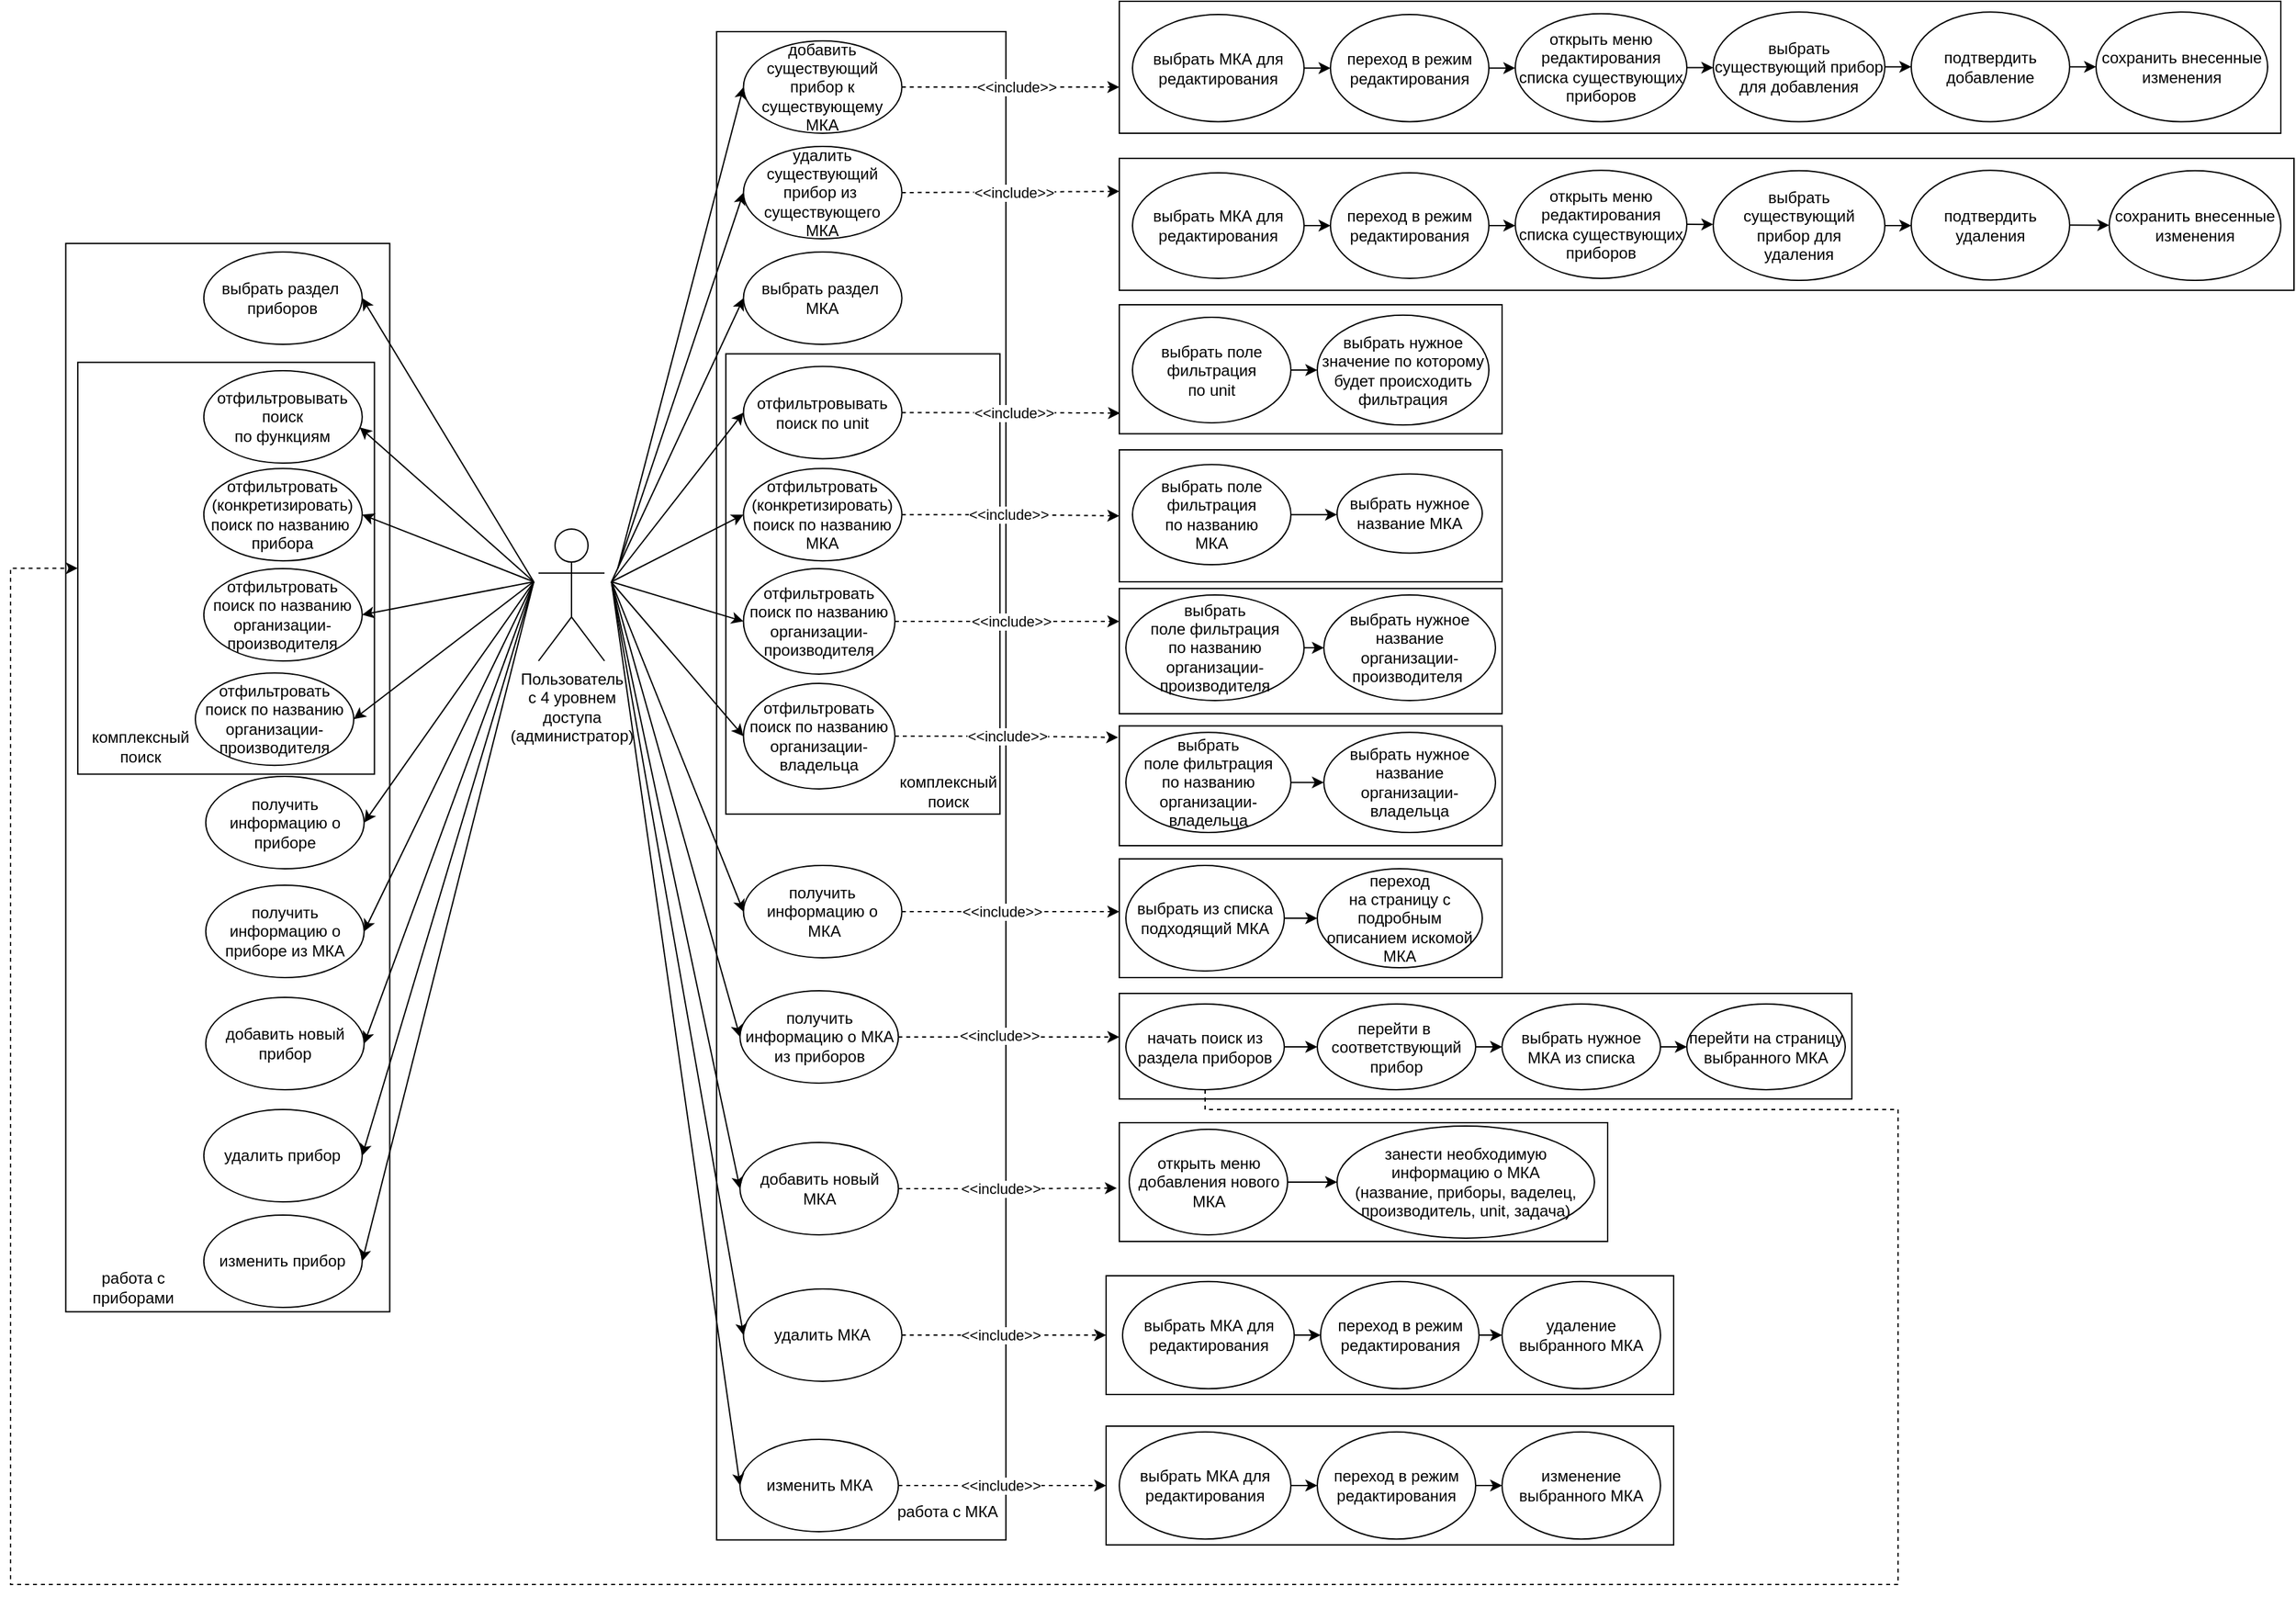 <mxfile version="21.1.7" type="github">
  <diagram name="Страница 1" id="cvt_O0929-rY-0lYx0nN">
    <mxGraphModel dx="2206" dy="1225" grid="1" gridSize="10" guides="1" tooltips="1" connect="1" arrows="1" fold="1" page="1" pageScale="1" pageWidth="1169" pageHeight="827" math="0" shadow="0">
      <root>
        <mxCell id="0" />
        <mxCell id="1" parent="0" />
        <mxCell id="TK4yZgapruFNAz4to_jF-6" value="" style="rounded=0;whiteSpace=wrap;html=1;fillColor=none;" vertex="1" parent="1">
          <mxGeometry x="840" y="1196" width="430" height="90" as="geometry" />
        </mxCell>
        <mxCell id="xGtn8Q8a9lthBhABmI1u-153" value="" style="rounded=0;whiteSpace=wrap;html=1;fillColor=none;" parent="1" vertex="1">
          <mxGeometry x="850" y="1080" width="370" height="90" as="geometry" />
        </mxCell>
        <mxCell id="xGtn8Q8a9lthBhABmI1u-146" value="" style="rounded=0;whiteSpace=wrap;html=1;fillColor=none;" parent="1" vertex="1">
          <mxGeometry x="850" y="982" width="555" height="80" as="geometry" />
        </mxCell>
        <mxCell id="xGtn8Q8a9lthBhABmI1u-131" value="" style="rounded=0;whiteSpace=wrap;html=1;fillColor=none;" parent="1" vertex="1">
          <mxGeometry x="850" y="880" width="290" height="90" as="geometry" />
        </mxCell>
        <mxCell id="xGtn8Q8a9lthBhABmI1u-120" value="" style="rounded=0;whiteSpace=wrap;html=1;fillColor=none;" parent="1" vertex="1">
          <mxGeometry x="850" y="675.1" width="290" height="94.9" as="geometry" />
        </mxCell>
        <mxCell id="xGtn8Q8a9lthBhABmI1u-115" value="" style="rounded=0;whiteSpace=wrap;html=1;fillColor=none;" parent="1" vertex="1">
          <mxGeometry x="850" y="570" width="290" height="100" as="geometry" />
        </mxCell>
        <mxCell id="xGtn8Q8a9lthBhABmI1u-107" value="" style="rounded=0;whiteSpace=wrap;html=1;fillColor=none;" parent="1" vertex="1">
          <mxGeometry x="850" y="460" width="290" height="97.78" as="geometry" />
        </mxCell>
        <mxCell id="xGtn8Q8a9lthBhABmI1u-99" value="" style="rounded=0;whiteSpace=wrap;html=1;fillColor=none;" parent="1" vertex="1">
          <mxGeometry x="850" y="349.06" width="890" height="100" as="geometry" />
        </mxCell>
        <mxCell id="xGtn8Q8a9lthBhABmI1u-80" value="" style="rounded=0;whiteSpace=wrap;html=1;fillColor=none;" parent="1" vertex="1">
          <mxGeometry x="850" y="230" width="880" height="100" as="geometry" />
        </mxCell>
        <mxCell id="xGtn8Q8a9lthBhABmI1u-2" value="" style="rounded=0;whiteSpace=wrap;html=1;rotation=90;fillColor=none;" parent="1" vertex="1">
          <mxGeometry x="-230.32" y="695.7" width="809.74" height="245.45" as="geometry" />
        </mxCell>
        <mxCell id="xGtn8Q8a9lthBhABmI1u-3" value="" style="rounded=0;whiteSpace=wrap;html=1;rotation=90;fillColor=none;" parent="1" vertex="1">
          <mxGeometry x="82.9" y="715.01" width="1143.23" height="219.22" as="geometry" />
        </mxCell>
        <mxCell id="xGtn8Q8a9lthBhABmI1u-4" value="" style="rounded=0;whiteSpace=wrap;html=1;rotation=90;fillColor=none;" parent="1" vertex="1">
          <mxGeometry x="481.33" y="567.8" width="348.86" height="207.69" as="geometry" />
        </mxCell>
        <mxCell id="xGtn8Q8a9lthBhABmI1u-5" value="&lt;font style=&quot;vertical-align: inherit;&quot;&gt;&lt;font style=&quot;vertical-align: inherit;&quot;&gt;Пользователь &lt;/font&gt;&lt;/font&gt;&lt;br&gt;&lt;font style=&quot;vertical-align: inherit;&quot;&gt;&lt;font style=&quot;vertical-align: inherit;&quot;&gt;с 4 уровнем &lt;br&gt;доступа&lt;br&gt;(администратор)&lt;br&gt;&lt;/font&gt;&lt;/font&gt;" style="shape=umlActor;verticalLabelPosition=bottom;verticalAlign=top;html=1;outlineConnect=0;" parent="1" vertex="1">
          <mxGeometry x="410" y="630" width="50" height="100" as="geometry" />
        </mxCell>
        <mxCell id="xGtn8Q8a9lthBhABmI1u-112" style="edgeStyle=orthogonalEdgeStyle;rounded=0;orthogonalLoop=1;jettySize=auto;html=1;exitX=1;exitY=0.5;exitDx=0;exitDy=0;entryX=0.002;entryY=0.84;entryDx=0;entryDy=0;entryPerimeter=0;dashed=1;" parent="1" source="xGtn8Q8a9lthBhABmI1u-6" target="xGtn8Q8a9lthBhABmI1u-107" edge="1">
          <mxGeometry relative="1" as="geometry" />
        </mxCell>
        <mxCell id="xGtn8Q8a9lthBhABmI1u-6" value="&lt;font style=&quot;vertical-align: inherit;&quot;&gt;&lt;font style=&quot;vertical-align: inherit;&quot;&gt;&lt;font style=&quot;vertical-align: inherit;&quot;&gt;&lt;font style=&quot;vertical-align: inherit;&quot;&gt;отфильтровывать поиск по unit&lt;/font&gt;&lt;/font&gt;&lt;/font&gt;&lt;/font&gt;" style="ellipse;whiteSpace=wrap;html=1;" parent="1" vertex="1">
          <mxGeometry x="565.27" y="506.72" width="120" height="70" as="geometry" />
        </mxCell>
        <mxCell id="xGtn8Q8a9lthBhABmI1u-116" style="edgeStyle=orthogonalEdgeStyle;rounded=0;orthogonalLoop=1;jettySize=auto;html=1;exitX=1;exitY=0.5;exitDx=0;exitDy=0;entryX=0;entryY=0.5;entryDx=0;entryDy=0;dashed=1;" parent="1" source="xGtn8Q8a9lthBhABmI1u-7" target="xGtn8Q8a9lthBhABmI1u-115" edge="1">
          <mxGeometry relative="1" as="geometry" />
        </mxCell>
        <mxCell id="xGtn8Q8a9lthBhABmI1u-7" value="&lt;font style=&quot;vertical-align: inherit;&quot;&gt;&lt;font style=&quot;vertical-align: inherit;&quot;&gt;&lt;font style=&quot;vertical-align: inherit;&quot;&gt;&lt;font style=&quot;vertical-align: inherit;&quot;&gt;&lt;font style=&quot;vertical-align: inherit;&quot;&gt;&lt;font style=&quot;vertical-align: inherit;&quot;&gt;отфильтровать (конкретизировать) поиск по названию МКА&lt;/font&gt;&lt;/font&gt;&lt;/font&gt;&lt;/font&gt;&lt;/font&gt;&lt;/font&gt;" style="ellipse;whiteSpace=wrap;html=1;" parent="1" vertex="1">
          <mxGeometry x="565.27" y="584.09" width="120" height="70" as="geometry" />
        </mxCell>
        <mxCell id="xGtn8Q8a9lthBhABmI1u-128" style="edgeStyle=orthogonalEdgeStyle;rounded=0;orthogonalLoop=1;jettySize=auto;html=1;dashed=1;" parent="1" source="xGtn8Q8a9lthBhABmI1u-8" edge="1">
          <mxGeometry relative="1" as="geometry">
            <mxPoint x="850" y="920" as="targetPoint" />
          </mxGeometry>
        </mxCell>
        <mxCell id="xGtn8Q8a9lthBhABmI1u-8" value="&lt;font style=&quot;vertical-align: inherit;&quot;&gt;&lt;font style=&quot;vertical-align: inherit;&quot;&gt;&lt;font style=&quot;vertical-align: inherit;&quot;&gt;&lt;font style=&quot;vertical-align: inherit;&quot;&gt;получить информацию о&lt;br&gt;&amp;nbsp;МКА&lt;/font&gt;&lt;/font&gt;&lt;/font&gt;&lt;/font&gt;" style="ellipse;whiteSpace=wrap;html=1;" parent="1" vertex="1">
          <mxGeometry x="565.27" y="885" width="120" height="70" as="geometry" />
        </mxCell>
        <mxCell id="xGtn8Q8a9lthBhABmI1u-9" value="&lt;font style=&quot;vertical-align: inherit;&quot;&gt;&lt;font style=&quot;vertical-align: inherit;&quot;&gt;&lt;font style=&quot;vertical-align: inherit;&quot;&gt;&lt;font style=&quot;vertical-align: inherit;&quot;&gt;выбрать раздел&amp;nbsp; МКА&lt;/font&gt;&lt;/font&gt;&lt;/font&gt;&lt;/font&gt;" style="ellipse;whiteSpace=wrap;html=1;" parent="1" vertex="1">
          <mxGeometry x="565.27" y="420" width="120" height="70" as="geometry" />
        </mxCell>
        <mxCell id="xGtn8Q8a9lthBhABmI1u-10" value="&lt;font style=&quot;vertical-align: inherit;&quot;&gt;&lt;font style=&quot;vertical-align: inherit;&quot;&gt;работа с МКА&lt;/font&gt;&lt;/font&gt;" style="text;html=1;strokeColor=none;fillColor=none;align=center;verticalAlign=middle;whiteSpace=wrap;rounded=0;dashed=1;" parent="1" vertex="1">
          <mxGeometry x="675" y="1360" width="90" height="30" as="geometry" />
        </mxCell>
        <mxCell id="xGtn8Q8a9lthBhABmI1u-121" style="edgeStyle=orthogonalEdgeStyle;rounded=0;orthogonalLoop=1;jettySize=auto;html=1;exitX=1;exitY=0.5;exitDx=0;exitDy=0;dashed=1;" parent="1" source="xGtn8Q8a9lthBhABmI1u-11" edge="1">
          <mxGeometry relative="1" as="geometry">
            <mxPoint x="850" y="700" as="targetPoint" />
          </mxGeometry>
        </mxCell>
        <mxCell id="xGtn8Q8a9lthBhABmI1u-11" value="отфильтровать поиск по названию организации-производителя" style="ellipse;whiteSpace=wrap;html=1;" parent="1" vertex="1">
          <mxGeometry x="565.27" y="660" width="114.73" height="80" as="geometry" />
        </mxCell>
        <mxCell id="xGtn8Q8a9lthBhABmI1u-12" value="комплексный &lt;br&gt;поиск" style="text;html=1;align=center;verticalAlign=middle;resizable=0;points=[];autosize=1;strokeColor=none;fillColor=none;" parent="1" vertex="1">
          <mxGeometry x="670" y="809.13" width="100" height="40" as="geometry" />
        </mxCell>
        <mxCell id="xGtn8Q8a9lthBhABmI1u-13" value="" style="endArrow=classic;html=1;rounded=0;entryX=0;entryY=0.5;entryDx=0;entryDy=0;" parent="1" target="xGtn8Q8a9lthBhABmI1u-9" edge="1">
          <mxGeometry width="50" height="50" relative="1" as="geometry">
            <mxPoint x="465.27" y="670" as="sourcePoint" />
            <mxPoint x="595.27" y="560" as="targetPoint" />
          </mxGeometry>
        </mxCell>
        <mxCell id="xGtn8Q8a9lthBhABmI1u-14" value="" style="endArrow=classic;html=1;rounded=0;entryX=0;entryY=0.5;entryDx=0;entryDy=0;" parent="1" target="xGtn8Q8a9lthBhABmI1u-6" edge="1">
          <mxGeometry width="50" height="50" relative="1" as="geometry">
            <mxPoint x="465.27" y="670" as="sourcePoint" />
            <mxPoint x="595.27" y="560" as="targetPoint" />
          </mxGeometry>
        </mxCell>
        <mxCell id="xGtn8Q8a9lthBhABmI1u-15" value="" style="endArrow=classic;html=1;rounded=0;entryX=0;entryY=0.5;entryDx=0;entryDy=0;" parent="1" target="xGtn8Q8a9lthBhABmI1u-7" edge="1">
          <mxGeometry width="50" height="50" relative="1" as="geometry">
            <mxPoint x="465.27" y="670" as="sourcePoint" />
            <mxPoint x="595.27" y="560" as="targetPoint" />
          </mxGeometry>
        </mxCell>
        <mxCell id="xGtn8Q8a9lthBhABmI1u-16" value="" style="endArrow=classic;html=1;rounded=0;entryX=0;entryY=0.5;entryDx=0;entryDy=0;" parent="1" target="xGtn8Q8a9lthBhABmI1u-11" edge="1">
          <mxGeometry width="50" height="50" relative="1" as="geometry">
            <mxPoint x="465.27" y="670" as="sourcePoint" />
            <mxPoint x="595.27" y="560" as="targetPoint" />
          </mxGeometry>
        </mxCell>
        <mxCell id="xGtn8Q8a9lthBhABmI1u-17" value="" style="endArrow=classic;html=1;rounded=0;entryX=0;entryY=0.5;entryDx=0;entryDy=0;" parent="1" target="xGtn8Q8a9lthBhABmI1u-8" edge="1">
          <mxGeometry width="50" height="50" relative="1" as="geometry">
            <mxPoint x="465.27" y="670" as="sourcePoint" />
            <mxPoint x="595.27" y="560" as="targetPoint" />
          </mxGeometry>
        </mxCell>
        <mxCell id="xGtn8Q8a9lthBhABmI1u-147" style="edgeStyle=orthogonalEdgeStyle;rounded=0;orthogonalLoop=1;jettySize=auto;html=1;dashed=1;" parent="1" source="xGtn8Q8a9lthBhABmI1u-18" edge="1">
          <mxGeometry relative="1" as="geometry">
            <mxPoint x="850" y="1015" as="targetPoint" />
          </mxGeometry>
        </mxCell>
        <mxCell id="xGtn8Q8a9lthBhABmI1u-18" value="&lt;font style=&quot;vertical-align: inherit;&quot;&gt;&lt;font style=&quot;vertical-align: inherit;&quot;&gt;&lt;font style=&quot;vertical-align: inherit;&quot;&gt;&lt;font style=&quot;vertical-align: inherit;&quot;&gt;&lt;font style=&quot;vertical-align: inherit;&quot;&gt;&lt;font style=&quot;vertical-align: inherit;&quot;&gt;получить информацию о&amp;nbsp;&lt;/font&gt;&lt;/font&gt;&lt;font style=&quot;vertical-align: inherit;&quot;&gt;&lt;font style=&quot;vertical-align: inherit;&quot;&gt;МКА &lt;br&gt;из приборов&lt;/font&gt;&lt;/font&gt;&lt;/font&gt;&lt;/font&gt;&lt;/font&gt;&lt;/font&gt;" style="ellipse;whiteSpace=wrap;html=1;" parent="1" vertex="1">
          <mxGeometry x="562.64" y="980" width="120" height="70" as="geometry" />
        </mxCell>
        <mxCell id="xGtn8Q8a9lthBhABmI1u-19" value="" style="endArrow=classic;html=1;rounded=0;entryX=0;entryY=0.5;entryDx=0;entryDy=0;" parent="1" target="xGtn8Q8a9lthBhABmI1u-18" edge="1">
          <mxGeometry width="50" height="50" relative="1" as="geometry">
            <mxPoint x="465.27" y="670" as="sourcePoint" />
            <mxPoint x="665.27" y="650" as="targetPoint" />
          </mxGeometry>
        </mxCell>
        <mxCell id="xGtn8Q8a9lthBhABmI1u-20" value="" style="rounded=0;whiteSpace=wrap;html=1;rotation=90;fillColor=none;" parent="1" vertex="1">
          <mxGeometry x="17.25" y="547.35" width="312.12" height="224.75" as="geometry" />
        </mxCell>
        <mxCell id="xGtn8Q8a9lthBhABmI1u-21" value="&lt;font style=&quot;vertical-align: inherit;&quot;&gt;&lt;font style=&quot;vertical-align: inherit;&quot;&gt;&lt;font style=&quot;vertical-align: inherit;&quot;&gt;&lt;font style=&quot;vertical-align: inherit;&quot;&gt;отфильтровывать поиск &lt;br&gt;по функциям&lt;/font&gt;&lt;/font&gt;&lt;/font&gt;&lt;/font&gt;" style="ellipse;whiteSpace=wrap;html=1;" parent="1" vertex="1">
          <mxGeometry x="156.41" y="510" width="120" height="70" as="geometry" />
        </mxCell>
        <mxCell id="xGtn8Q8a9lthBhABmI1u-22" value="&lt;font style=&quot;vertical-align: inherit;&quot;&gt;&lt;font style=&quot;vertical-align: inherit;&quot;&gt;&lt;font style=&quot;vertical-align: inherit;&quot;&gt;&lt;font style=&quot;vertical-align: inherit;&quot;&gt;&lt;font style=&quot;vertical-align: inherit;&quot;&gt;&lt;font style=&quot;vertical-align: inherit;&quot;&gt;отфильтровать (конкретизировать) поиск по названию&amp;nbsp;&lt;br&gt;прибора&lt;br&gt;&lt;/font&gt;&lt;/font&gt;&lt;/font&gt;&lt;/font&gt;&lt;/font&gt;&lt;/font&gt;" style="ellipse;whiteSpace=wrap;html=1;" parent="1" vertex="1">
          <mxGeometry x="156.41" y="584.09" width="120" height="70" as="geometry" />
        </mxCell>
        <mxCell id="xGtn8Q8a9lthBhABmI1u-23" value="&lt;font style=&quot;vertical-align: inherit;&quot;&gt;&lt;font style=&quot;vertical-align: inherit;&quot;&gt;&lt;font style=&quot;vertical-align: inherit;&quot;&gt;&lt;font style=&quot;vertical-align: inherit;&quot;&gt;получить информацию о&lt;br&gt;приборе&lt;br&gt;&lt;/font&gt;&lt;/font&gt;&lt;/font&gt;&lt;/font&gt;" style="ellipse;whiteSpace=wrap;html=1;" parent="1" vertex="1">
          <mxGeometry x="157.88" y="817.5" width="120" height="70" as="geometry" />
        </mxCell>
        <mxCell id="xGtn8Q8a9lthBhABmI1u-24" value="&lt;font style=&quot;vertical-align: inherit;&quot;&gt;&lt;font style=&quot;vertical-align: inherit;&quot;&gt;&lt;font style=&quot;vertical-align: inherit;&quot;&gt;&lt;font style=&quot;vertical-align: inherit;&quot;&gt;выбрать раздел&amp;nbsp; приборов&lt;/font&gt;&lt;/font&gt;&lt;/font&gt;&lt;/font&gt;" style="ellipse;whiteSpace=wrap;html=1;" parent="1" vertex="1">
          <mxGeometry x="156.41" y="420" width="120" height="70" as="geometry" />
        </mxCell>
        <mxCell id="xGtn8Q8a9lthBhABmI1u-25" value="&lt;font style=&quot;vertical-align: inherit;&quot;&gt;&lt;font style=&quot;vertical-align: inherit;&quot;&gt;работа с приборами&lt;/font&gt;&lt;/font&gt;" style="text;html=1;strokeColor=none;fillColor=none;align=center;verticalAlign=middle;whiteSpace=wrap;rounded=0;dashed=1;" parent="1" vertex="1">
          <mxGeometry x="57.88" y="1190" width="90" height="30" as="geometry" />
        </mxCell>
        <mxCell id="xGtn8Q8a9lthBhABmI1u-26" value="отфильтровать поиск по названию организации-производителя" style="ellipse;whiteSpace=wrap;html=1;" parent="1" vertex="1">
          <mxGeometry x="156.41" y="660" width="120" height="70" as="geometry" />
        </mxCell>
        <mxCell id="xGtn8Q8a9lthBhABmI1u-27" value="комплексный &lt;br&gt;поиск" style="text;html=1;align=center;verticalAlign=middle;resizable=0;points=[];autosize=1;strokeColor=none;fillColor=none;" parent="1" vertex="1">
          <mxGeometry x="57.88" y="775.49" width="100" height="40" as="geometry" />
        </mxCell>
        <mxCell id="xGtn8Q8a9lthBhABmI1u-28" value="&lt;font style=&quot;vertical-align: inherit;&quot;&gt;&lt;font style=&quot;vertical-align: inherit;&quot;&gt;&lt;font style=&quot;vertical-align: inherit;&quot;&gt;&lt;font style=&quot;vertical-align: inherit;&quot;&gt;&lt;font style=&quot;vertical-align: inherit;&quot;&gt;&lt;font style=&quot;vertical-align: inherit;&quot;&gt;получить информацию о приборе из МКА&lt;/font&gt;&lt;/font&gt;&lt;font style=&quot;vertical-align: inherit;&quot;&gt;&lt;font style=&quot;vertical-align: inherit;&quot;&gt;&lt;br&gt;&lt;/font&gt;&lt;/font&gt;&lt;/font&gt;&lt;/font&gt;&lt;/font&gt;&lt;/font&gt;" style="ellipse;whiteSpace=wrap;html=1;" parent="1" vertex="1">
          <mxGeometry x="157.88" y="900" width="120" height="70" as="geometry" />
        </mxCell>
        <mxCell id="xGtn8Q8a9lthBhABmI1u-29" value="" style="endArrow=classic;html=1;rounded=0;entryX=1;entryY=0.5;entryDx=0;entryDy=0;" parent="1" target="xGtn8Q8a9lthBhABmI1u-24" edge="1">
          <mxGeometry width="50" height="50" relative="1" as="geometry">
            <mxPoint x="406.41" y="670" as="sourcePoint" />
            <mxPoint x="430.12" y="490" as="targetPoint" />
          </mxGeometry>
        </mxCell>
        <mxCell id="xGtn8Q8a9lthBhABmI1u-30" value="" style="endArrow=classic;html=1;rounded=0;entryX=0.985;entryY=0.614;entryDx=0;entryDy=0;entryPerimeter=0;" parent="1" target="xGtn8Q8a9lthBhABmI1u-21" edge="1">
          <mxGeometry width="50" height="50" relative="1" as="geometry">
            <mxPoint x="406.41" y="670" as="sourcePoint" />
            <mxPoint x="616.41" y="650" as="targetPoint" />
          </mxGeometry>
        </mxCell>
        <mxCell id="xGtn8Q8a9lthBhABmI1u-31" value="" style="endArrow=classic;html=1;rounded=0;entryX=1;entryY=0.5;entryDx=0;entryDy=0;" parent="1" target="xGtn8Q8a9lthBhABmI1u-22" edge="1">
          <mxGeometry width="50" height="50" relative="1" as="geometry">
            <mxPoint x="406.41" y="670" as="sourcePoint" />
            <mxPoint x="616.41" y="650" as="targetPoint" />
          </mxGeometry>
        </mxCell>
        <mxCell id="xGtn8Q8a9lthBhABmI1u-32" value="" style="endArrow=classic;html=1;rounded=0;entryX=1;entryY=0.5;entryDx=0;entryDy=0;" parent="1" target="xGtn8Q8a9lthBhABmI1u-26" edge="1">
          <mxGeometry width="50" height="50" relative="1" as="geometry">
            <mxPoint x="406.41" y="670" as="sourcePoint" />
            <mxPoint x="616.41" y="650" as="targetPoint" />
          </mxGeometry>
        </mxCell>
        <mxCell id="xGtn8Q8a9lthBhABmI1u-33" value="" style="endArrow=classic;html=1;rounded=0;entryX=1;entryY=0.5;entryDx=0;entryDy=0;" parent="1" target="xGtn8Q8a9lthBhABmI1u-23" edge="1">
          <mxGeometry width="50" height="50" relative="1" as="geometry">
            <mxPoint x="406.41" y="670" as="sourcePoint" />
            <mxPoint x="616.41" y="650" as="targetPoint" />
          </mxGeometry>
        </mxCell>
        <mxCell id="xGtn8Q8a9lthBhABmI1u-34" value="" style="endArrow=classic;html=1;rounded=0;entryX=1;entryY=0.5;entryDx=0;entryDy=0;" parent="1" target="xGtn8Q8a9lthBhABmI1u-28" edge="1">
          <mxGeometry width="50" height="50" relative="1" as="geometry">
            <mxPoint x="406.41" y="670" as="sourcePoint" />
            <mxPoint x="616.41" y="650" as="targetPoint" />
          </mxGeometry>
        </mxCell>
        <mxCell id="xGtn8Q8a9lthBhABmI1u-35" value="&lt;font style=&quot;vertical-align: inherit;&quot;&gt;&lt;font style=&quot;vertical-align: inherit;&quot;&gt;&lt;font style=&quot;vertical-align: inherit;&quot;&gt;&lt;font style=&quot;vertical-align: inherit;&quot;&gt;&lt;font style=&quot;vertical-align: inherit;&quot;&gt;&lt;font style=&quot;vertical-align: inherit;&quot;&gt;добавить новый прибор&lt;br&gt;&lt;/font&gt;&lt;/font&gt;&lt;/font&gt;&lt;/font&gt;&lt;/font&gt;&lt;/font&gt;" style="ellipse;whiteSpace=wrap;html=1;" parent="1" vertex="1">
          <mxGeometry x="157.88" y="985" width="120" height="70" as="geometry" />
        </mxCell>
        <mxCell id="xGtn8Q8a9lthBhABmI1u-36" value="&lt;font style=&quot;vertical-align: inherit;&quot;&gt;&lt;font style=&quot;vertical-align: inherit;&quot;&gt;&lt;font style=&quot;vertical-align: inherit;&quot;&gt;&lt;font style=&quot;vertical-align: inherit;&quot;&gt;&lt;font style=&quot;vertical-align: inherit;&quot;&gt;&lt;font style=&quot;vertical-align: inherit;&quot;&gt;удалить прибор&lt;br&gt;&lt;/font&gt;&lt;/font&gt;&lt;/font&gt;&lt;/font&gt;&lt;/font&gt;&lt;/font&gt;" style="ellipse;whiteSpace=wrap;html=1;" parent="1" vertex="1">
          <mxGeometry x="156.41" y="1070" width="120" height="70" as="geometry" />
        </mxCell>
        <mxCell id="xGtn8Q8a9lthBhABmI1u-37" value="&lt;font style=&quot;vertical-align: inherit;&quot;&gt;&lt;font style=&quot;vertical-align: inherit;&quot;&gt;&lt;font style=&quot;vertical-align: inherit;&quot;&gt;&lt;font style=&quot;vertical-align: inherit;&quot;&gt;&lt;font style=&quot;vertical-align: inherit;&quot;&gt;&lt;font style=&quot;vertical-align: inherit;&quot;&gt;изменить прибор&lt;br&gt;&lt;/font&gt;&lt;/font&gt;&lt;/font&gt;&lt;/font&gt;&lt;/font&gt;&lt;/font&gt;" style="ellipse;whiteSpace=wrap;html=1;" parent="1" vertex="1">
          <mxGeometry x="156.41" y="1150" width="120" height="70" as="geometry" />
        </mxCell>
        <mxCell id="xGtn8Q8a9lthBhABmI1u-154" style="edgeStyle=orthogonalEdgeStyle;rounded=0;orthogonalLoop=1;jettySize=auto;html=1;exitX=1;exitY=0.5;exitDx=0;exitDy=0;entryX=-0.005;entryY=0.551;entryDx=0;entryDy=0;entryPerimeter=0;dashed=1;" parent="1" source="xGtn8Q8a9lthBhABmI1u-38" target="xGtn8Q8a9lthBhABmI1u-153" edge="1">
          <mxGeometry relative="1" as="geometry" />
        </mxCell>
        <mxCell id="xGtn8Q8a9lthBhABmI1u-38" value="&lt;font style=&quot;vertical-align: inherit;&quot;&gt;&lt;font style=&quot;vertical-align: inherit;&quot;&gt;&lt;font style=&quot;vertical-align: inherit;&quot;&gt;&lt;font style=&quot;vertical-align: inherit;&quot;&gt;&lt;font style=&quot;vertical-align: inherit;&quot;&gt;&lt;font style=&quot;vertical-align: inherit;&quot;&gt;добавить новый МКА&lt;br&gt;&lt;/font&gt;&lt;/font&gt;&lt;/font&gt;&lt;/font&gt;&lt;/font&gt;&lt;/font&gt;" style="ellipse;whiteSpace=wrap;html=1;" parent="1" vertex="1">
          <mxGeometry x="562.64" y="1095" width="120" height="70" as="geometry" />
        </mxCell>
        <mxCell id="xGtn8Q8a9lthBhABmI1u-39" value="&lt;font style=&quot;vertical-align: inherit;&quot;&gt;&lt;font style=&quot;vertical-align: inherit;&quot;&gt;&lt;font style=&quot;vertical-align: inherit;&quot;&gt;&lt;font style=&quot;vertical-align: inherit;&quot;&gt;&lt;font style=&quot;vertical-align: inherit;&quot;&gt;&lt;font style=&quot;vertical-align: inherit;&quot;&gt;удалить МКА&lt;br&gt;&lt;/font&gt;&lt;/font&gt;&lt;/font&gt;&lt;/font&gt;&lt;/font&gt;&lt;/font&gt;" style="ellipse;whiteSpace=wrap;html=1;" parent="1" vertex="1">
          <mxGeometry x="565.28" y="1206" width="120" height="70" as="geometry" />
        </mxCell>
        <mxCell id="TK4yZgapruFNAz4to_jF-24" style="edgeStyle=orthogonalEdgeStyle;rounded=0;orthogonalLoop=1;jettySize=auto;html=1;exitX=1;exitY=0.5;exitDx=0;exitDy=0;entryX=0;entryY=0.5;entryDx=0;entryDy=0;dashed=1;" edge="1" parent="1" source="xGtn8Q8a9lthBhABmI1u-40" target="TK4yZgapruFNAz4to_jF-23">
          <mxGeometry relative="1" as="geometry" />
        </mxCell>
        <mxCell id="xGtn8Q8a9lthBhABmI1u-40" value="&lt;font style=&quot;vertical-align: inherit;&quot;&gt;&lt;font style=&quot;vertical-align: inherit;&quot;&gt;&lt;font style=&quot;vertical-align: inherit;&quot;&gt;&lt;font style=&quot;vertical-align: inherit;&quot;&gt;&lt;font style=&quot;vertical-align: inherit;&quot;&gt;&lt;font style=&quot;vertical-align: inherit;&quot;&gt;изменить МКА&lt;br&gt;&lt;/font&gt;&lt;/font&gt;&lt;/font&gt;&lt;/font&gt;&lt;/font&gt;&lt;/font&gt;" style="ellipse;whiteSpace=wrap;html=1;" parent="1" vertex="1">
          <mxGeometry x="562.64" y="1320" width="120" height="70" as="geometry" />
        </mxCell>
        <mxCell id="xGtn8Q8a9lthBhABmI1u-41" value="" style="endArrow=classic;html=1;rounded=0;entryX=0;entryY=0.5;entryDx=0;entryDy=0;" parent="1" target="xGtn8Q8a9lthBhABmI1u-38" edge="1">
          <mxGeometry width="50" height="50" relative="1" as="geometry">
            <mxPoint x="465.27" y="670" as="sourcePoint" />
            <mxPoint x="455.27" y="990" as="targetPoint" />
          </mxGeometry>
        </mxCell>
        <mxCell id="xGtn8Q8a9lthBhABmI1u-42" value="" style="endArrow=classic;html=1;rounded=0;entryX=0;entryY=0.5;entryDx=0;entryDy=0;" parent="1" target="xGtn8Q8a9lthBhABmI1u-39" edge="1">
          <mxGeometry width="50" height="50" relative="1" as="geometry">
            <mxPoint x="465.27" y="670" as="sourcePoint" />
            <mxPoint x="455.27" y="860" as="targetPoint" />
          </mxGeometry>
        </mxCell>
        <mxCell id="xGtn8Q8a9lthBhABmI1u-43" value="" style="endArrow=classic;html=1;rounded=0;entryX=0;entryY=0.5;entryDx=0;entryDy=0;" parent="1" target="xGtn8Q8a9lthBhABmI1u-40" edge="1">
          <mxGeometry width="50" height="50" relative="1" as="geometry">
            <mxPoint x="465.27" y="670" as="sourcePoint" />
            <mxPoint x="455.27" y="930" as="targetPoint" />
          </mxGeometry>
        </mxCell>
        <mxCell id="xGtn8Q8a9lthBhABmI1u-44" value="" style="endArrow=classic;html=1;rounded=0;entryX=1;entryY=0.5;entryDx=0;entryDy=0;" parent="1" target="xGtn8Q8a9lthBhABmI1u-35" edge="1">
          <mxGeometry width="50" height="50" relative="1" as="geometry">
            <mxPoint x="406.41" y="670" as="sourcePoint" />
            <mxPoint x="456.41" y="720" as="targetPoint" />
          </mxGeometry>
        </mxCell>
        <mxCell id="xGtn8Q8a9lthBhABmI1u-45" value="" style="endArrow=classic;html=1;rounded=0;entryX=1;entryY=0.5;entryDx=0;entryDy=0;" parent="1" target="xGtn8Q8a9lthBhABmI1u-36" edge="1">
          <mxGeometry width="50" height="50" relative="1" as="geometry">
            <mxPoint x="406.41" y="670" as="sourcePoint" />
            <mxPoint x="456.41" y="790" as="targetPoint" />
          </mxGeometry>
        </mxCell>
        <mxCell id="xGtn8Q8a9lthBhABmI1u-46" value="" style="endArrow=classic;html=1;rounded=0;entryX=1;entryY=0.5;entryDx=0;entryDy=0;" parent="1" target="xGtn8Q8a9lthBhABmI1u-37" edge="1">
          <mxGeometry width="50" height="50" relative="1" as="geometry">
            <mxPoint x="406.41" y="670" as="sourcePoint" />
            <mxPoint x="456.41" y="860" as="targetPoint" />
          </mxGeometry>
        </mxCell>
        <mxCell id="xGtn8Q8a9lthBhABmI1u-47" value="добавить существующий прибор к существующему МКА" style="ellipse;whiteSpace=wrap;html=1;" parent="1" vertex="1">
          <mxGeometry x="565.27" y="260" width="120" height="70" as="geometry" />
        </mxCell>
        <mxCell id="xGtn8Q8a9lthBhABmI1u-48" value="удалить существующий прибор из&amp;nbsp; существующего &lt;br&gt;МКА" style="ellipse;whiteSpace=wrap;html=1;" parent="1" vertex="1">
          <mxGeometry x="565.27" y="340" width="120" height="70" as="geometry" />
        </mxCell>
        <mxCell id="xGtn8Q8a9lthBhABmI1u-49" value="" style="endArrow=classic;html=1;rounded=0;entryX=0;entryY=0.5;entryDx=0;entryDy=0;" parent="1" target="xGtn8Q8a9lthBhABmI1u-48" edge="1">
          <mxGeometry width="50" height="50" relative="1" as="geometry">
            <mxPoint x="470" y="660" as="sourcePoint" />
            <mxPoint x="575" y="465" as="targetPoint" />
          </mxGeometry>
        </mxCell>
        <mxCell id="xGtn8Q8a9lthBhABmI1u-50" value="" style="endArrow=classic;html=1;rounded=0;entryX=0;entryY=0.5;entryDx=0;entryDy=0;" parent="1" target="xGtn8Q8a9lthBhABmI1u-47" edge="1">
          <mxGeometry width="50" height="50" relative="1" as="geometry">
            <mxPoint x="470" y="660" as="sourcePoint" />
            <mxPoint x="480" y="570" as="targetPoint" />
          </mxGeometry>
        </mxCell>
        <mxCell id="xGtn8Q8a9lthBhABmI1u-74" style="edgeStyle=orthogonalEdgeStyle;rounded=0;orthogonalLoop=1;jettySize=auto;html=1;exitX=1;exitY=0.5;exitDx=0;exitDy=0;entryX=0;entryY=0.5;entryDx=0;entryDy=0;" parent="1" source="xGtn8Q8a9lthBhABmI1u-51" target="xGtn8Q8a9lthBhABmI1u-57" edge="1">
          <mxGeometry relative="1" as="geometry" />
        </mxCell>
        <mxCell id="xGtn8Q8a9lthBhABmI1u-51" value="выбрать МКА для редактирования" style="ellipse;whiteSpace=wrap;html=1;fillColor=none;" parent="1" vertex="1">
          <mxGeometry x="860" y="240" width="130" height="81.25" as="geometry" />
        </mxCell>
        <mxCell id="xGtn8Q8a9lthBhABmI1u-89" style="edgeStyle=orthogonalEdgeStyle;rounded=0;orthogonalLoop=1;jettySize=auto;html=1;exitX=1;exitY=0.5;exitDx=0;exitDy=0;entryX=0;entryY=0.5;entryDx=0;entryDy=0;" parent="1" source="xGtn8Q8a9lthBhABmI1u-57" target="xGtn8Q8a9lthBhABmI1u-61" edge="1">
          <mxGeometry relative="1" as="geometry" />
        </mxCell>
        <mxCell id="xGtn8Q8a9lthBhABmI1u-57" value="переход в режим редактирования" style="ellipse;whiteSpace=wrap;html=1;fillColor=none;" parent="1" vertex="1">
          <mxGeometry x="1010" y="240" width="120" height="81.25" as="geometry" />
        </mxCell>
        <mxCell id="xGtn8Q8a9lthBhABmI1u-77" style="edgeStyle=orthogonalEdgeStyle;rounded=0;orthogonalLoop=1;jettySize=auto;html=1;exitX=1;exitY=0.5;exitDx=0;exitDy=0;entryX=0;entryY=0.5;entryDx=0;entryDy=0;" parent="1" source="xGtn8Q8a9lthBhABmI1u-61" target="xGtn8Q8a9lthBhABmI1u-62" edge="1">
          <mxGeometry relative="1" as="geometry" />
        </mxCell>
        <mxCell id="xGtn8Q8a9lthBhABmI1u-61" value="открыть меню редактирования списка существующих приборов" style="ellipse;whiteSpace=wrap;html=1;fillColor=none;" parent="1" vertex="1">
          <mxGeometry x="1150" y="239.37" width="130" height="81.88" as="geometry" />
        </mxCell>
        <mxCell id="xGtn8Q8a9lthBhABmI1u-78" style="edgeStyle=orthogonalEdgeStyle;rounded=0;orthogonalLoop=1;jettySize=auto;html=1;exitX=1;exitY=0.5;exitDx=0;exitDy=0;entryX=0;entryY=0.5;entryDx=0;entryDy=0;" parent="1" source="xGtn8Q8a9lthBhABmI1u-62" target="xGtn8Q8a9lthBhABmI1u-63" edge="1">
          <mxGeometry relative="1" as="geometry" />
        </mxCell>
        <mxCell id="xGtn8Q8a9lthBhABmI1u-62" value="выбрать существующий прибор для добавления" style="ellipse;whiteSpace=wrap;html=1;fillColor=none;" parent="1" vertex="1">
          <mxGeometry x="1300" y="238.12" width="130" height="83.13" as="geometry" />
        </mxCell>
        <mxCell id="xGtn8Q8a9lthBhABmI1u-79" style="edgeStyle=orthogonalEdgeStyle;rounded=0;orthogonalLoop=1;jettySize=auto;html=1;exitX=1;exitY=0.5;exitDx=0;exitDy=0;entryX=0;entryY=0.5;entryDx=0;entryDy=0;" parent="1" source="xGtn8Q8a9lthBhABmI1u-63" target="xGtn8Q8a9lthBhABmI1u-68" edge="1">
          <mxGeometry relative="1" as="geometry" />
        </mxCell>
        <mxCell id="xGtn8Q8a9lthBhABmI1u-63" value="подтвердить добавление" style="ellipse;whiteSpace=wrap;html=1;fillColor=none;" parent="1" vertex="1">
          <mxGeometry x="1450" y="238.12" width="120" height="83.13" as="geometry" />
        </mxCell>
        <mxCell id="xGtn8Q8a9lthBhABmI1u-68" value="сохранить внесенные изменения" style="ellipse;whiteSpace=wrap;html=1;fillColor=none;" parent="1" vertex="1">
          <mxGeometry x="1590" y="238.12" width="130" height="83.13" as="geometry" />
        </mxCell>
        <mxCell id="xGtn8Q8a9lthBhABmI1u-72" value="" style="endArrow=classic;html=1;rounded=0;exitX=1;exitY=0.5;exitDx=0;exitDy=0;dashed=1;" parent="1" source="xGtn8Q8a9lthBhABmI1u-47" edge="1">
          <mxGeometry width="50" height="50" relative="1" as="geometry">
            <mxPoint x="790" y="550" as="sourcePoint" />
            <mxPoint x="850" y="295" as="targetPoint" />
          </mxGeometry>
        </mxCell>
        <mxCell id="xGtn8Q8a9lthBhABmI1u-90" style="edgeStyle=orthogonalEdgeStyle;rounded=0;orthogonalLoop=1;jettySize=auto;html=1;exitX=1;exitY=0.5;exitDx=0;exitDy=0;entryX=0;entryY=0.5;entryDx=0;entryDy=0;" parent="1" source="xGtn8Q8a9lthBhABmI1u-87" target="xGtn8Q8a9lthBhABmI1u-88" edge="1">
          <mxGeometry relative="1" as="geometry" />
        </mxCell>
        <mxCell id="xGtn8Q8a9lthBhABmI1u-87" value="выбрать МКА для редактирования" style="ellipse;whiteSpace=wrap;html=1;fillColor=none;" parent="1" vertex="1">
          <mxGeometry x="860" y="360" width="130" height="80" as="geometry" />
        </mxCell>
        <mxCell id="xGtn8Q8a9lthBhABmI1u-92" style="edgeStyle=orthogonalEdgeStyle;rounded=0;orthogonalLoop=1;jettySize=auto;html=1;exitX=1;exitY=0.5;exitDx=0;exitDy=0;entryX=0;entryY=0.5;entryDx=0;entryDy=0;" parent="1" source="xGtn8Q8a9lthBhABmI1u-88" target="xGtn8Q8a9lthBhABmI1u-91" edge="1">
          <mxGeometry relative="1" as="geometry" />
        </mxCell>
        <mxCell id="xGtn8Q8a9lthBhABmI1u-88" value="переход в режим редактирования" style="ellipse;whiteSpace=wrap;html=1;fillColor=none;" parent="1" vertex="1">
          <mxGeometry x="1010" y="360" width="120" height="80" as="geometry" />
        </mxCell>
        <mxCell id="xGtn8Q8a9lthBhABmI1u-94" style="edgeStyle=orthogonalEdgeStyle;rounded=0;orthogonalLoop=1;jettySize=auto;html=1;exitX=1;exitY=0.5;exitDx=0;exitDy=0;entryX=0;entryY=0.5;entryDx=0;entryDy=0;" parent="1" source="xGtn8Q8a9lthBhABmI1u-91" target="xGtn8Q8a9lthBhABmI1u-93" edge="1">
          <mxGeometry relative="1" as="geometry" />
        </mxCell>
        <mxCell id="xGtn8Q8a9lthBhABmI1u-91" value="открыть меню редактирования списка существующих приборов" style="ellipse;whiteSpace=wrap;html=1;fillColor=none;" parent="1" vertex="1">
          <mxGeometry x="1150" y="358.12" width="130" height="81.88" as="geometry" />
        </mxCell>
        <mxCell id="xGtn8Q8a9lthBhABmI1u-96" style="edgeStyle=orthogonalEdgeStyle;rounded=0;orthogonalLoop=1;jettySize=auto;html=1;exitX=1;exitY=0.5;exitDx=0;exitDy=0;entryX=0;entryY=0.5;entryDx=0;entryDy=0;" parent="1" source="xGtn8Q8a9lthBhABmI1u-93" target="xGtn8Q8a9lthBhABmI1u-95" edge="1">
          <mxGeometry relative="1" as="geometry" />
        </mxCell>
        <mxCell id="xGtn8Q8a9lthBhABmI1u-93" value="выбрать существующий &lt;br&gt;прибор для&lt;br&gt;удаления" style="ellipse;whiteSpace=wrap;html=1;fillColor=none;" parent="1" vertex="1">
          <mxGeometry x="1300" y="358.43" width="130" height="83.13" as="geometry" />
        </mxCell>
        <mxCell id="xGtn8Q8a9lthBhABmI1u-98" style="edgeStyle=orthogonalEdgeStyle;rounded=0;orthogonalLoop=1;jettySize=auto;html=1;exitX=1;exitY=0.5;exitDx=0;exitDy=0;entryX=0;entryY=0.5;entryDx=0;entryDy=0;" parent="1" source="xGtn8Q8a9lthBhABmI1u-95" target="xGtn8Q8a9lthBhABmI1u-97" edge="1">
          <mxGeometry relative="1" as="geometry" />
        </mxCell>
        <mxCell id="xGtn8Q8a9lthBhABmI1u-95" value="подтвердить удаления" style="ellipse;whiteSpace=wrap;html=1;fillColor=none;" parent="1" vertex="1">
          <mxGeometry x="1450" y="358.12" width="120" height="83.13" as="geometry" />
        </mxCell>
        <mxCell id="xGtn8Q8a9lthBhABmI1u-97" value="сохранить внесенные изменения" style="ellipse;whiteSpace=wrap;html=1;fillColor=none;" parent="1" vertex="1">
          <mxGeometry x="1600" y="358.43" width="130" height="83.13" as="geometry" />
        </mxCell>
        <mxCell id="xGtn8Q8a9lthBhABmI1u-100" value="" style="endArrow=classic;html=1;rounded=0;exitX=1;exitY=0.5;exitDx=0;exitDy=0;entryX=0;entryY=0.25;entryDx=0;entryDy=0;dashed=1;" parent="1" source="xGtn8Q8a9lthBhABmI1u-48" target="xGtn8Q8a9lthBhABmI1u-99" edge="1">
          <mxGeometry width="50" height="50" relative="1" as="geometry">
            <mxPoint x="1190" y="540" as="sourcePoint" />
            <mxPoint x="1240" y="490" as="targetPoint" />
          </mxGeometry>
        </mxCell>
        <mxCell id="xGtn8Q8a9lthBhABmI1u-126" style="edgeStyle=orthogonalEdgeStyle;rounded=0;orthogonalLoop=1;jettySize=auto;html=1;exitX=1;exitY=0.5;exitDx=0;exitDy=0;entryX=-0.003;entryY=0.096;entryDx=0;entryDy=0;entryPerimeter=0;dashed=1;" parent="1" source="xGtn8Q8a9lthBhABmI1u-102" target="xGtn8Q8a9lthBhABmI1u-122" edge="1">
          <mxGeometry relative="1" as="geometry" />
        </mxCell>
        <mxCell id="xGtn8Q8a9lthBhABmI1u-102" value="отфильтровать поиск по названию организации-владельца" style="ellipse;whiteSpace=wrap;html=1;" parent="1" vertex="1">
          <mxGeometry x="565.28" y="747" width="114.73" height="80" as="geometry" />
        </mxCell>
        <mxCell id="xGtn8Q8a9lthBhABmI1u-103" value="" style="endArrow=classic;html=1;rounded=0;entryX=0;entryY=0.5;entryDx=0;entryDy=0;targetPerimeterSpacing=0;endSize=6;startSize=0;sourcePerimeterSpacing=0;" parent="1" target="xGtn8Q8a9lthBhABmI1u-102" edge="1">
          <mxGeometry width="50" height="50" relative="1" as="geometry">
            <mxPoint x="465" y="670" as="sourcePoint" />
            <mxPoint x="960" y="610" as="targetPoint" />
          </mxGeometry>
        </mxCell>
        <mxCell id="xGtn8Q8a9lthBhABmI1u-106" style="edgeStyle=orthogonalEdgeStyle;rounded=0;orthogonalLoop=1;jettySize=auto;html=1;exitX=1;exitY=0.5;exitDx=0;exitDy=0;entryX=0;entryY=0.5;entryDx=0;entryDy=0;" parent="1" source="xGtn8Q8a9lthBhABmI1u-104" target="xGtn8Q8a9lthBhABmI1u-105" edge="1">
          <mxGeometry relative="1" as="geometry" />
        </mxCell>
        <mxCell id="xGtn8Q8a9lthBhABmI1u-104" value="выбрать поле фильтрация&lt;br&gt;по unit" style="ellipse;whiteSpace=wrap;html=1;" parent="1" vertex="1">
          <mxGeometry x="860" y="469.5" width="120" height="80" as="geometry" />
        </mxCell>
        <mxCell id="xGtn8Q8a9lthBhABmI1u-105" value="выбрать нужное значение по которому будет происходить фильтрация" style="ellipse;whiteSpace=wrap;html=1;" parent="1" vertex="1">
          <mxGeometry x="1000" y="467.86" width="130" height="83.28" as="geometry" />
        </mxCell>
        <mxCell id="xGtn8Q8a9lthBhABmI1u-114" style="edgeStyle=orthogonalEdgeStyle;rounded=0;orthogonalLoop=1;jettySize=auto;html=1;exitX=1;exitY=0.5;exitDx=0;exitDy=0;entryX=0;entryY=0.5;entryDx=0;entryDy=0;" parent="1" source="xGtn8Q8a9lthBhABmI1u-109" target="xGtn8Q8a9lthBhABmI1u-113" edge="1">
          <mxGeometry relative="1" as="geometry" />
        </mxCell>
        <mxCell id="xGtn8Q8a9lthBhABmI1u-109" value="выбрать поле фильтрация&lt;br&gt;по названию&lt;br&gt;МКА" style="ellipse;whiteSpace=wrap;html=1;fillColor=none;" parent="1" vertex="1">
          <mxGeometry x="860" y="581.13" width="120" height="75.91" as="geometry" />
        </mxCell>
        <mxCell id="xGtn8Q8a9lthBhABmI1u-113" value="выбрать нужное название МКА" style="ellipse;whiteSpace=wrap;html=1;" parent="1" vertex="1">
          <mxGeometry x="1015" y="588.22" width="110" height="60" as="geometry" />
        </mxCell>
        <mxCell id="xGtn8Q8a9lthBhABmI1u-119" style="edgeStyle=orthogonalEdgeStyle;rounded=0;orthogonalLoop=1;jettySize=auto;html=1;exitX=1;exitY=0.5;exitDx=0;exitDy=0;entryX=0;entryY=0.5;entryDx=0;entryDy=0;" parent="1" source="xGtn8Q8a9lthBhABmI1u-117" target="xGtn8Q8a9lthBhABmI1u-118" edge="1">
          <mxGeometry relative="1" as="geometry" />
        </mxCell>
        <mxCell id="xGtn8Q8a9lthBhABmI1u-117" value="выбрать&lt;br&gt;поле фильтрация&lt;br&gt;по названию организации-производителя" style="ellipse;whiteSpace=wrap;html=1;fillColor=none;" parent="1" vertex="1">
          <mxGeometry x="855" y="680" width="135" height="80" as="geometry" />
        </mxCell>
        <mxCell id="xGtn8Q8a9lthBhABmI1u-118" value="выбрать нужное название организации-производителя&amp;nbsp;" style="ellipse;whiteSpace=wrap;html=1;fillColor=none;" parent="1" vertex="1">
          <mxGeometry x="1005" y="680" width="130" height="80" as="geometry" />
        </mxCell>
        <mxCell id="xGtn8Q8a9lthBhABmI1u-122" value="" style="rounded=0;whiteSpace=wrap;html=1;fillColor=none;" parent="1" vertex="1">
          <mxGeometry x="850" y="779.23" width="290" height="90.77" as="geometry" />
        </mxCell>
        <mxCell id="xGtn8Q8a9lthBhABmI1u-123" style="edgeStyle=orthogonalEdgeStyle;rounded=0;orthogonalLoop=1;jettySize=auto;html=1;exitX=1;exitY=0.5;exitDx=0;exitDy=0;entryX=0;entryY=0.5;entryDx=0;entryDy=0;" parent="1" source="xGtn8Q8a9lthBhABmI1u-124" target="xGtn8Q8a9lthBhABmI1u-125" edge="1">
          <mxGeometry relative="1" as="geometry" />
        </mxCell>
        <mxCell id="xGtn8Q8a9lthBhABmI1u-124" value="выбрать&lt;br&gt;поле фильтрация&lt;br&gt;по названию организации-владельца" style="ellipse;whiteSpace=wrap;html=1;fillColor=none;" parent="1" vertex="1">
          <mxGeometry x="855" y="784.13" width="125" height="75.87" as="geometry" />
        </mxCell>
        <mxCell id="xGtn8Q8a9lthBhABmI1u-125" value="выбрать нужное название организации-владельца" style="ellipse;whiteSpace=wrap;html=1;fillColor=none;" parent="1" vertex="1">
          <mxGeometry x="1005" y="784.13" width="130" height="75.87" as="geometry" />
        </mxCell>
        <mxCell id="xGtn8Q8a9lthBhABmI1u-130" style="edgeStyle=orthogonalEdgeStyle;rounded=0;orthogonalLoop=1;jettySize=auto;html=1;exitX=1;exitY=0.5;exitDx=0;exitDy=0;entryX=0;entryY=0.5;entryDx=0;entryDy=0;" parent="1" source="xGtn8Q8a9lthBhABmI1u-127" target="xGtn8Q8a9lthBhABmI1u-129" edge="1">
          <mxGeometry relative="1" as="geometry" />
        </mxCell>
        <mxCell id="xGtn8Q8a9lthBhABmI1u-127" value="выбрать из списка подходящий МКА" style="ellipse;whiteSpace=wrap;html=1;fillColor=none;" parent="1" vertex="1">
          <mxGeometry x="855" y="885" width="120" height="80" as="geometry" />
        </mxCell>
        <mxCell id="xGtn8Q8a9lthBhABmI1u-129" value="переход&lt;br&gt;на страницу с подробным описанием искомой МКА" style="ellipse;whiteSpace=wrap;html=1;" parent="1" vertex="1">
          <mxGeometry x="1000" y="887.5" width="125" height="75" as="geometry" />
        </mxCell>
        <mxCell id="xGtn8Q8a9lthBhABmI1u-137" style="edgeStyle=orthogonalEdgeStyle;rounded=0;orthogonalLoop=1;jettySize=auto;html=1;entryX=0.5;entryY=1;entryDx=0;entryDy=0;dashed=1;" parent="1" source="xGtn8Q8a9lthBhABmI1u-132" target="xGtn8Q8a9lthBhABmI1u-20" edge="1">
          <mxGeometry relative="1" as="geometry">
            <Array as="points">
              <mxPoint x="915" y="1070" />
              <mxPoint x="1440" y="1070" />
              <mxPoint x="1440" y="1430" />
              <mxPoint x="10" y="1430" />
              <mxPoint x="10" y="660" />
            </Array>
          </mxGeometry>
        </mxCell>
        <mxCell id="xGtn8Q8a9lthBhABmI1u-143" style="edgeStyle=orthogonalEdgeStyle;rounded=0;orthogonalLoop=1;jettySize=auto;html=1;exitX=1;exitY=0.5;exitDx=0;exitDy=0;entryX=0;entryY=0.5;entryDx=0;entryDy=0;" parent="1" source="xGtn8Q8a9lthBhABmI1u-132" target="xGtn8Q8a9lthBhABmI1u-139" edge="1">
          <mxGeometry relative="1" as="geometry" />
        </mxCell>
        <mxCell id="xGtn8Q8a9lthBhABmI1u-132" value="начать поиск из раздела приборов" style="ellipse;whiteSpace=wrap;html=1;fillColor=none;" parent="1" vertex="1">
          <mxGeometry x="855" y="990" width="120" height="65" as="geometry" />
        </mxCell>
        <mxCell id="xGtn8Q8a9lthBhABmI1u-133" value="отфильтровать поиск по названию организации-производителя" style="ellipse;whiteSpace=wrap;html=1;" parent="1" vertex="1">
          <mxGeometry x="150.0" y="739.13" width="120" height="70" as="geometry" />
        </mxCell>
        <mxCell id="xGtn8Q8a9lthBhABmI1u-135" value="" style="endArrow=classic;html=1;rounded=0;entryX=1;entryY=0.5;entryDx=0;entryDy=0;" parent="1" target="xGtn8Q8a9lthBhABmI1u-133" edge="1">
          <mxGeometry width="50" height="50" relative="1" as="geometry">
            <mxPoint x="406" y="670" as="sourcePoint" />
            <mxPoint x="320" y="720" as="targetPoint" />
          </mxGeometry>
        </mxCell>
        <mxCell id="xGtn8Q8a9lthBhABmI1u-144" style="edgeStyle=orthogonalEdgeStyle;rounded=0;orthogonalLoop=1;jettySize=auto;html=1;exitX=1;exitY=0.5;exitDx=0;exitDy=0;entryX=0;entryY=0.5;entryDx=0;entryDy=0;" parent="1" source="xGtn8Q8a9lthBhABmI1u-139" target="xGtn8Q8a9lthBhABmI1u-140" edge="1">
          <mxGeometry relative="1" as="geometry" />
        </mxCell>
        <mxCell id="xGtn8Q8a9lthBhABmI1u-139" value="перейти в&amp;nbsp; соответствующий прибор" style="ellipse;whiteSpace=wrap;html=1;fillColor=none;" parent="1" vertex="1">
          <mxGeometry x="1000" y="990" width="120" height="65" as="geometry" />
        </mxCell>
        <mxCell id="xGtn8Q8a9lthBhABmI1u-145" style="edgeStyle=orthogonalEdgeStyle;rounded=0;orthogonalLoop=1;jettySize=auto;html=1;exitX=1;exitY=0.5;exitDx=0;exitDy=0;entryX=0;entryY=0.5;entryDx=0;entryDy=0;" parent="1" source="xGtn8Q8a9lthBhABmI1u-140" target="xGtn8Q8a9lthBhABmI1u-141" edge="1">
          <mxGeometry relative="1" as="geometry" />
        </mxCell>
        <mxCell id="xGtn8Q8a9lthBhABmI1u-140" value="выбрать нужное МКА из списка" style="ellipse;whiteSpace=wrap;html=1;fillColor=none;" parent="1" vertex="1">
          <mxGeometry x="1140" y="990" width="120" height="65" as="geometry" />
        </mxCell>
        <mxCell id="xGtn8Q8a9lthBhABmI1u-141" value="перейти на страницу выбранного МКА" style="ellipse;whiteSpace=wrap;html=1;fillColor=none;" parent="1" vertex="1">
          <mxGeometry x="1280" y="990" width="120" height="65" as="geometry" />
        </mxCell>
        <mxCell id="xGtn8Q8a9lthBhABmI1u-152" style="edgeStyle=orthogonalEdgeStyle;rounded=0;orthogonalLoop=1;jettySize=auto;html=1;exitX=1;exitY=0.5;exitDx=0;exitDy=0;entryX=0;entryY=0.5;entryDx=0;entryDy=0;" parent="1" source="xGtn8Q8a9lthBhABmI1u-150" target="xGtn8Q8a9lthBhABmI1u-151" edge="1">
          <mxGeometry relative="1" as="geometry" />
        </mxCell>
        <mxCell id="xGtn8Q8a9lthBhABmI1u-150" value="открыть меню добавления нового МКА" style="ellipse;whiteSpace=wrap;html=1;fillColor=none;" parent="1" vertex="1">
          <mxGeometry x="857.5" y="1085" width="120" height="80" as="geometry" />
        </mxCell>
        <mxCell id="xGtn8Q8a9lthBhABmI1u-151" value="занести необходимую информацию о МКА&lt;br&gt;(название, приборы, ваделец, производитель, unit, задача)" style="ellipse;whiteSpace=wrap;html=1;fillColor=none;" parent="1" vertex="1">
          <mxGeometry x="1015" y="1082.5" width="195" height="85" as="geometry" />
        </mxCell>
        <mxCell id="TK4yZgapruFNAz4to_jF-3" style="edgeStyle=orthogonalEdgeStyle;rounded=0;orthogonalLoop=1;jettySize=auto;html=1;exitX=1;exitY=0.5;exitDx=0;exitDy=0;entryX=0;entryY=0.5;entryDx=0;entryDy=0;" edge="1" parent="1" source="TK4yZgapruFNAz4to_jF-1" target="TK4yZgapruFNAz4to_jF-2">
          <mxGeometry relative="1" as="geometry" />
        </mxCell>
        <mxCell id="TK4yZgapruFNAz4to_jF-1" value="выбрать МКА для редактирования" style="ellipse;whiteSpace=wrap;html=1;fillColor=none;" vertex="1" parent="1">
          <mxGeometry x="852.5" y="1200.38" width="130" height="81.25" as="geometry" />
        </mxCell>
        <mxCell id="TK4yZgapruFNAz4to_jF-5" style="edgeStyle=orthogonalEdgeStyle;rounded=0;orthogonalLoop=1;jettySize=auto;html=1;exitX=1;exitY=0.5;exitDx=0;exitDy=0;entryX=0;entryY=0.5;entryDx=0;entryDy=0;" edge="1" parent="1" source="TK4yZgapruFNAz4to_jF-2" target="TK4yZgapruFNAz4to_jF-4">
          <mxGeometry relative="1" as="geometry" />
        </mxCell>
        <mxCell id="TK4yZgapruFNAz4to_jF-2" value="переход в режим редактирования" style="ellipse;whiteSpace=wrap;html=1;fillColor=none;" vertex="1" parent="1">
          <mxGeometry x="1002.5" y="1200.38" width="120" height="81.25" as="geometry" />
        </mxCell>
        <mxCell id="TK4yZgapruFNAz4to_jF-4" value="удаление выбранного МКА" style="ellipse;whiteSpace=wrap;html=1;fillColor=none;" vertex="1" parent="1">
          <mxGeometry x="1140" y="1200.38" width="120" height="81.25" as="geometry" />
        </mxCell>
        <mxCell id="TK4yZgapruFNAz4to_jF-7" value="" style="endArrow=classic;html=1;rounded=0;exitX=1;exitY=0.5;exitDx=0;exitDy=0;dashed=1;" edge="1" parent="1" source="xGtn8Q8a9lthBhABmI1u-39" target="TK4yZgapruFNAz4to_jF-6">
          <mxGeometry width="50" height="50" relative="1" as="geometry">
            <mxPoint x="980" y="1430" as="sourcePoint" />
            <mxPoint x="1030" y="1380" as="targetPoint" />
          </mxGeometry>
        </mxCell>
        <mxCell id="TK4yZgapruFNAz4to_jF-8" value="&amp;lt;&amp;lt;include&amp;gt;&amp;gt;" style="edgeLabel;html=1;align=center;verticalAlign=middle;resizable=0;points=[];" vertex="1" connectable="0" parent="TK4yZgapruFNAz4to_jF-7">
          <mxGeometry x="0.224" y="1" relative="1" as="geometry">
            <mxPoint x="-20" y="1" as="offset" />
          </mxGeometry>
        </mxCell>
        <mxCell id="TK4yZgapruFNAz4to_jF-9" value="&amp;lt;&amp;lt;include&amp;gt;&amp;gt;" style="edgeLabel;html=1;align=center;verticalAlign=middle;resizable=0;points=[];" vertex="1" connectable="0" parent="1">
          <mxGeometry x="760" y="1130.0" as="geometry" />
        </mxCell>
        <mxCell id="TK4yZgapruFNAz4to_jF-10" value="&amp;lt;&amp;lt;include&amp;gt;&amp;gt;" style="edgeLabel;html=1;align=center;verticalAlign=middle;resizable=0;points=[];" vertex="1" connectable="0" parent="1">
          <mxGeometry x="770" y="1270.0" as="geometry">
            <mxPoint x="-11" y="-256" as="offset" />
          </mxGeometry>
        </mxCell>
        <mxCell id="TK4yZgapruFNAz4to_jF-11" value="&amp;lt;&amp;lt;include&amp;gt;&amp;gt;" style="edgeLabel;html=1;align=center;verticalAlign=middle;resizable=0;points=[];" vertex="1" connectable="0" parent="1">
          <mxGeometry x="780.28" y="1272" as="geometry">
            <mxPoint x="-20" y="-352" as="offset" />
          </mxGeometry>
        </mxCell>
        <mxCell id="TK4yZgapruFNAz4to_jF-12" value="&amp;lt;&amp;lt;include&amp;gt;&amp;gt;" style="edgeLabel;html=1;align=center;verticalAlign=middle;resizable=0;points=[];" vertex="1" connectable="0" parent="1">
          <mxGeometry x="765" y="787.0" as="geometry" />
        </mxCell>
        <mxCell id="TK4yZgapruFNAz4to_jF-13" value="&amp;lt;&amp;lt;include&amp;gt;&amp;gt;" style="edgeLabel;html=1;align=center;verticalAlign=middle;resizable=0;points=[];" vertex="1" connectable="0" parent="1">
          <mxGeometry x="800.28" y="1289" as="geometry">
            <mxPoint x="-33" y="-589" as="offset" />
          </mxGeometry>
        </mxCell>
        <mxCell id="TK4yZgapruFNAz4to_jF-14" value="&amp;lt;&amp;lt;include&amp;gt;&amp;gt;" style="edgeLabel;html=1;align=center;verticalAlign=middle;resizable=0;points=[];" vertex="1" connectable="0" parent="1">
          <mxGeometry x="810.28" y="1305" as="geometry">
            <mxPoint x="-45" y="-686" as="offset" />
          </mxGeometry>
        </mxCell>
        <mxCell id="TK4yZgapruFNAz4to_jF-15" value="&amp;lt;&amp;lt;include&amp;gt;&amp;gt;" style="edgeLabel;html=1;align=center;verticalAlign=middle;resizable=0;points=[];" vertex="1" connectable="0" parent="1">
          <mxGeometry x="770" y="541.72" as="geometry" />
        </mxCell>
        <mxCell id="TK4yZgapruFNAz4to_jF-16" value="&amp;lt;&amp;lt;include&amp;gt;&amp;gt;" style="edgeLabel;html=1;align=center;verticalAlign=middle;resizable=0;points=[];" vertex="1" connectable="0" parent="1">
          <mxGeometry x="770" y="375.0" as="geometry" />
        </mxCell>
        <mxCell id="TK4yZgapruFNAz4to_jF-17" value="&amp;lt;&amp;lt;include&amp;gt;&amp;gt;" style="edgeLabel;html=1;align=center;verticalAlign=middle;resizable=0;points=[];" vertex="1" connectable="0" parent="1">
          <mxGeometry x="770" y="343" as="geometry">
            <mxPoint x="2" y="-48" as="offset" />
          </mxGeometry>
        </mxCell>
        <mxCell id="TK4yZgapruFNAz4to_jF-21" style="edgeStyle=orthogonalEdgeStyle;rounded=0;orthogonalLoop=1;jettySize=auto;html=1;exitX=1;exitY=0.5;exitDx=0;exitDy=0;entryX=0;entryY=0.5;entryDx=0;entryDy=0;" edge="1" parent="1" source="TK4yZgapruFNAz4to_jF-18" target="TK4yZgapruFNAz4to_jF-19">
          <mxGeometry relative="1" as="geometry" />
        </mxCell>
        <mxCell id="TK4yZgapruFNAz4to_jF-18" value="выбрать МКА для редактирования" style="ellipse;whiteSpace=wrap;html=1;fillColor=none;" vertex="1" parent="1">
          <mxGeometry x="850" y="1314.37" width="130" height="81.25" as="geometry" />
        </mxCell>
        <mxCell id="TK4yZgapruFNAz4to_jF-22" style="edgeStyle=orthogonalEdgeStyle;rounded=0;orthogonalLoop=1;jettySize=auto;html=1;exitX=1;exitY=0.5;exitDx=0;exitDy=0;entryX=0;entryY=0.5;entryDx=0;entryDy=0;" edge="1" parent="1" source="TK4yZgapruFNAz4to_jF-19" target="TK4yZgapruFNAz4to_jF-20">
          <mxGeometry relative="1" as="geometry" />
        </mxCell>
        <mxCell id="TK4yZgapruFNAz4to_jF-19" value="переход в режим редактирования" style="ellipse;whiteSpace=wrap;html=1;fillColor=none;" vertex="1" parent="1">
          <mxGeometry x="1000" y="1314.37" width="120" height="81.25" as="geometry" />
        </mxCell>
        <mxCell id="TK4yZgapruFNAz4to_jF-20" value="изменение выбранного МКА" style="ellipse;whiteSpace=wrap;html=1;fillColor=none;" vertex="1" parent="1">
          <mxGeometry x="1140" y="1314.37" width="120" height="81.25" as="geometry" />
        </mxCell>
        <mxCell id="TK4yZgapruFNAz4to_jF-23" value="" style="rounded=0;whiteSpace=wrap;html=1;fillColor=none;" vertex="1" parent="1">
          <mxGeometry x="840" y="1310" width="430" height="90" as="geometry" />
        </mxCell>
        <mxCell id="TK4yZgapruFNAz4to_jF-25" value="&amp;lt;&amp;lt;include&amp;gt;&amp;gt;" style="edgeLabel;html=1;align=center;verticalAlign=middle;resizable=0;points=[];" vertex="1" connectable="0" parent="1">
          <mxGeometry x="760.003" y="1355" as="geometry" />
        </mxCell>
      </root>
    </mxGraphModel>
  </diagram>
</mxfile>
